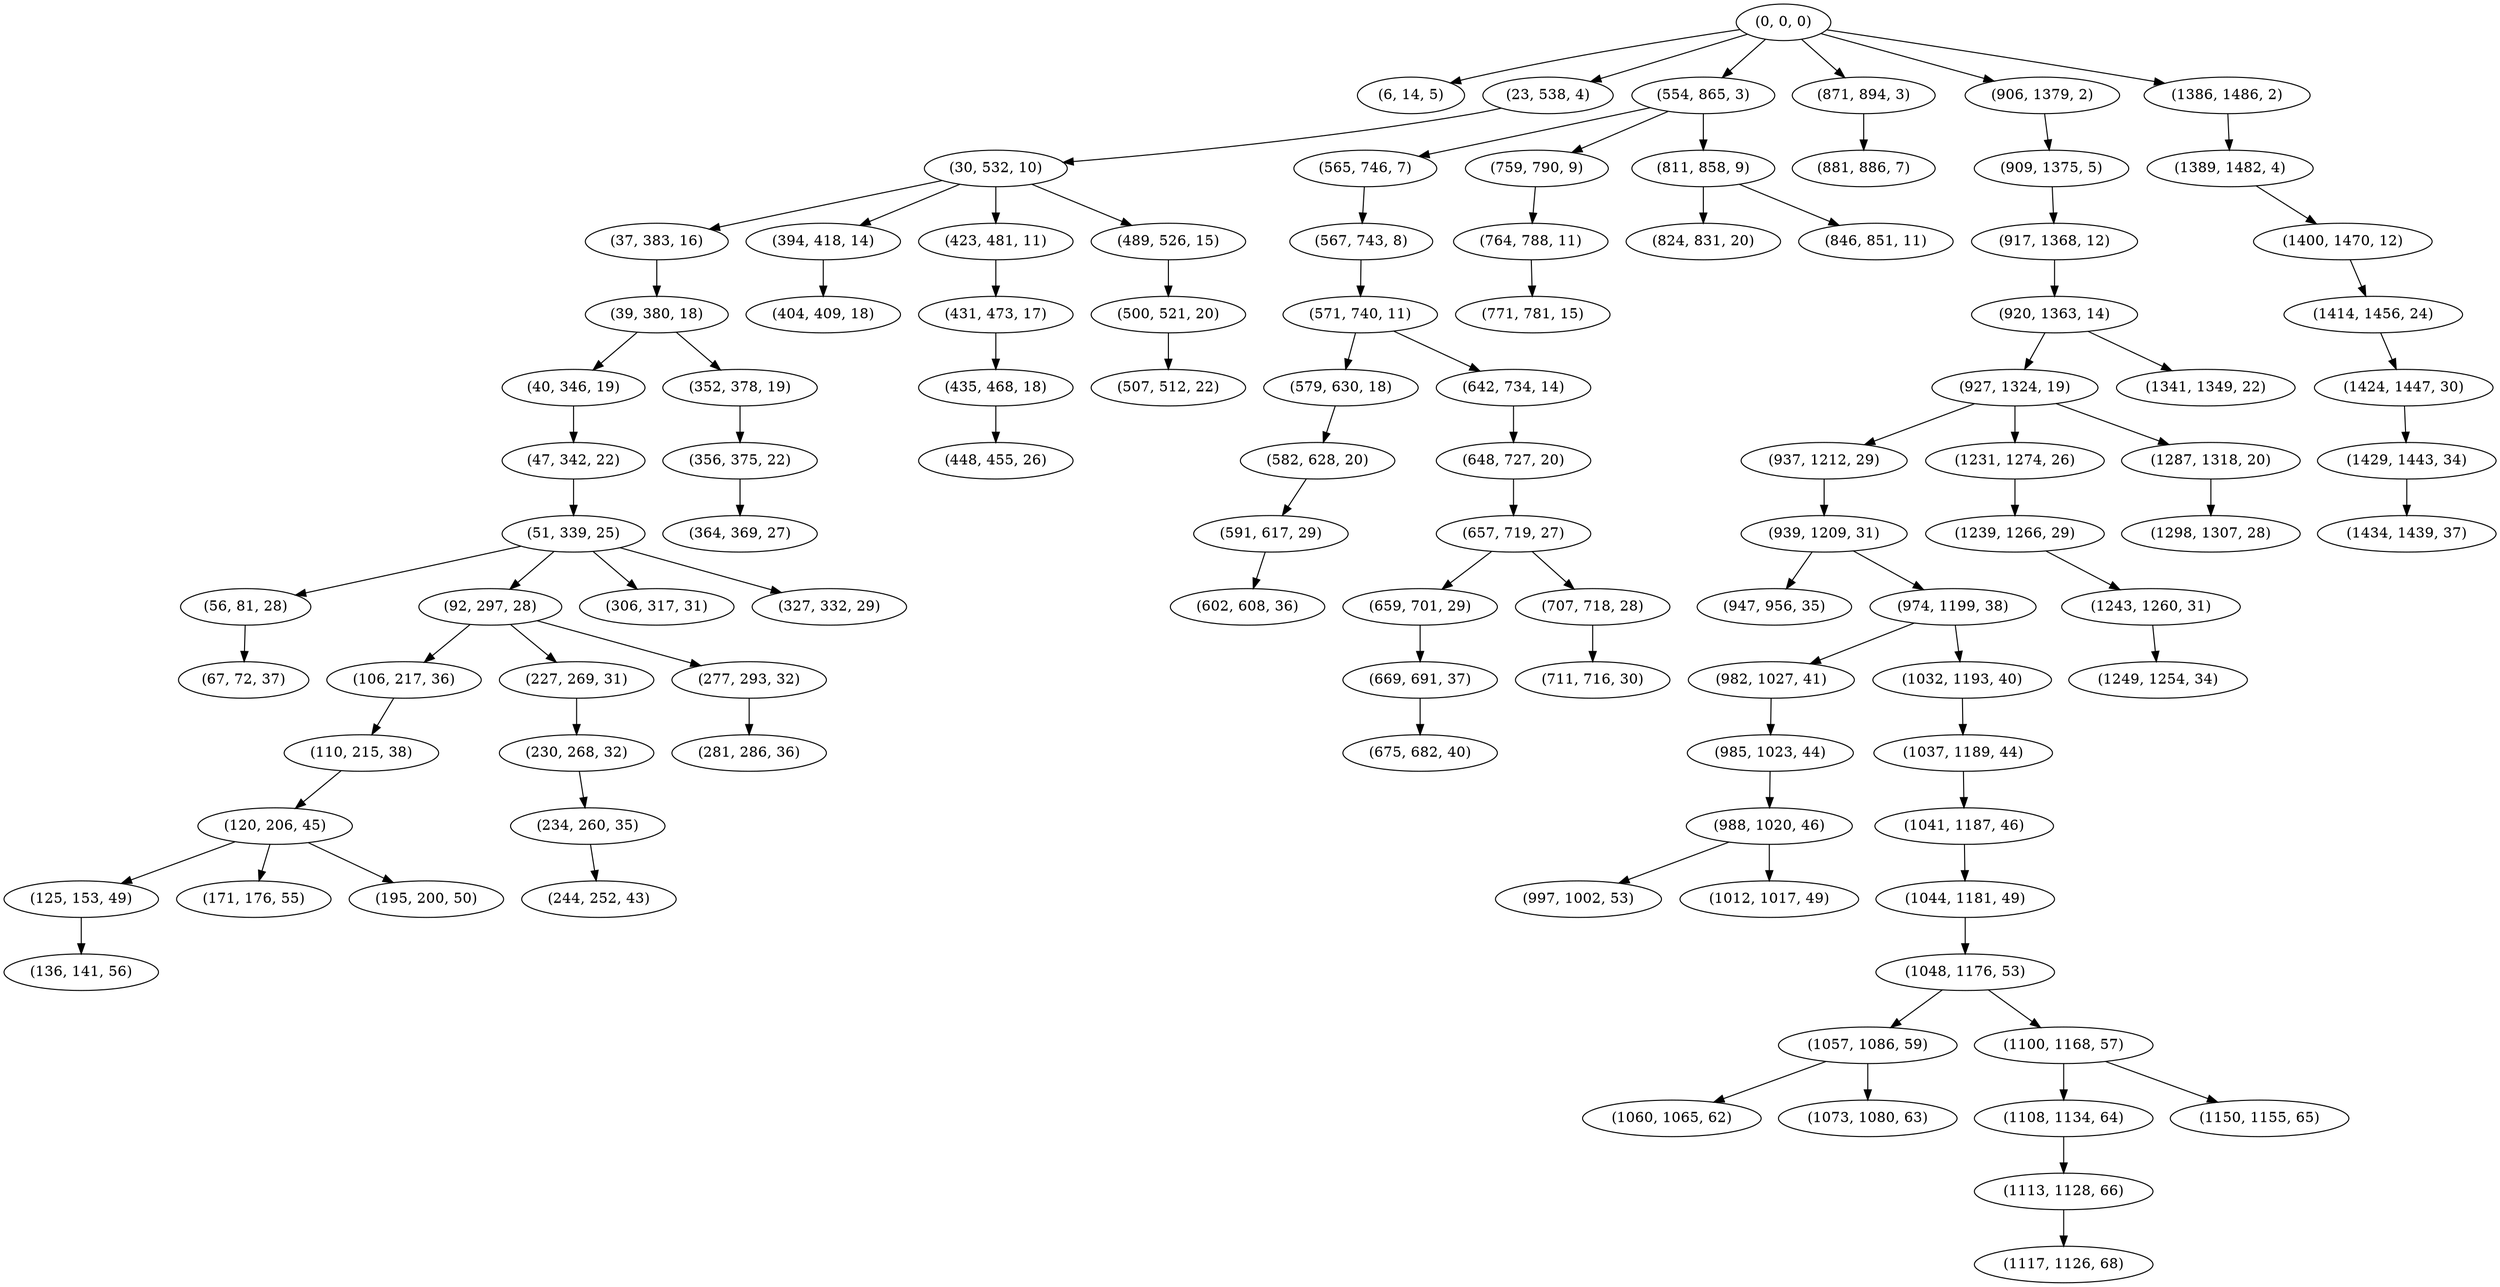 digraph tree {
    "(0, 0, 0)";
    "(6, 14, 5)";
    "(23, 538, 4)";
    "(30, 532, 10)";
    "(37, 383, 16)";
    "(39, 380, 18)";
    "(40, 346, 19)";
    "(47, 342, 22)";
    "(51, 339, 25)";
    "(56, 81, 28)";
    "(67, 72, 37)";
    "(92, 297, 28)";
    "(106, 217, 36)";
    "(110, 215, 38)";
    "(120, 206, 45)";
    "(125, 153, 49)";
    "(136, 141, 56)";
    "(171, 176, 55)";
    "(195, 200, 50)";
    "(227, 269, 31)";
    "(230, 268, 32)";
    "(234, 260, 35)";
    "(244, 252, 43)";
    "(277, 293, 32)";
    "(281, 286, 36)";
    "(306, 317, 31)";
    "(327, 332, 29)";
    "(352, 378, 19)";
    "(356, 375, 22)";
    "(364, 369, 27)";
    "(394, 418, 14)";
    "(404, 409, 18)";
    "(423, 481, 11)";
    "(431, 473, 17)";
    "(435, 468, 18)";
    "(448, 455, 26)";
    "(489, 526, 15)";
    "(500, 521, 20)";
    "(507, 512, 22)";
    "(554, 865, 3)";
    "(565, 746, 7)";
    "(567, 743, 8)";
    "(571, 740, 11)";
    "(579, 630, 18)";
    "(582, 628, 20)";
    "(591, 617, 29)";
    "(602, 608, 36)";
    "(642, 734, 14)";
    "(648, 727, 20)";
    "(657, 719, 27)";
    "(659, 701, 29)";
    "(669, 691, 37)";
    "(675, 682, 40)";
    "(707, 718, 28)";
    "(711, 716, 30)";
    "(759, 790, 9)";
    "(764, 788, 11)";
    "(771, 781, 15)";
    "(811, 858, 9)";
    "(824, 831, 20)";
    "(846, 851, 11)";
    "(871, 894, 3)";
    "(881, 886, 7)";
    "(906, 1379, 2)";
    "(909, 1375, 5)";
    "(917, 1368, 12)";
    "(920, 1363, 14)";
    "(927, 1324, 19)";
    "(937, 1212, 29)";
    "(939, 1209, 31)";
    "(947, 956, 35)";
    "(974, 1199, 38)";
    "(982, 1027, 41)";
    "(985, 1023, 44)";
    "(988, 1020, 46)";
    "(997, 1002, 53)";
    "(1012, 1017, 49)";
    "(1032, 1193, 40)";
    "(1037, 1189, 44)";
    "(1041, 1187, 46)";
    "(1044, 1181, 49)";
    "(1048, 1176, 53)";
    "(1057, 1086, 59)";
    "(1060, 1065, 62)";
    "(1073, 1080, 63)";
    "(1100, 1168, 57)";
    "(1108, 1134, 64)";
    "(1113, 1128, 66)";
    "(1117, 1126, 68)";
    "(1150, 1155, 65)";
    "(1231, 1274, 26)";
    "(1239, 1266, 29)";
    "(1243, 1260, 31)";
    "(1249, 1254, 34)";
    "(1287, 1318, 20)";
    "(1298, 1307, 28)";
    "(1341, 1349, 22)";
    "(1386, 1486, 2)";
    "(1389, 1482, 4)";
    "(1400, 1470, 12)";
    "(1414, 1456, 24)";
    "(1424, 1447, 30)";
    "(1429, 1443, 34)";
    "(1434, 1439, 37)";
    "(0, 0, 0)" -> "(6, 14, 5)";
    "(0, 0, 0)" -> "(23, 538, 4)";
    "(0, 0, 0)" -> "(554, 865, 3)";
    "(0, 0, 0)" -> "(871, 894, 3)";
    "(0, 0, 0)" -> "(906, 1379, 2)";
    "(0, 0, 0)" -> "(1386, 1486, 2)";
    "(23, 538, 4)" -> "(30, 532, 10)";
    "(30, 532, 10)" -> "(37, 383, 16)";
    "(30, 532, 10)" -> "(394, 418, 14)";
    "(30, 532, 10)" -> "(423, 481, 11)";
    "(30, 532, 10)" -> "(489, 526, 15)";
    "(37, 383, 16)" -> "(39, 380, 18)";
    "(39, 380, 18)" -> "(40, 346, 19)";
    "(39, 380, 18)" -> "(352, 378, 19)";
    "(40, 346, 19)" -> "(47, 342, 22)";
    "(47, 342, 22)" -> "(51, 339, 25)";
    "(51, 339, 25)" -> "(56, 81, 28)";
    "(51, 339, 25)" -> "(92, 297, 28)";
    "(51, 339, 25)" -> "(306, 317, 31)";
    "(51, 339, 25)" -> "(327, 332, 29)";
    "(56, 81, 28)" -> "(67, 72, 37)";
    "(92, 297, 28)" -> "(106, 217, 36)";
    "(92, 297, 28)" -> "(227, 269, 31)";
    "(92, 297, 28)" -> "(277, 293, 32)";
    "(106, 217, 36)" -> "(110, 215, 38)";
    "(110, 215, 38)" -> "(120, 206, 45)";
    "(120, 206, 45)" -> "(125, 153, 49)";
    "(120, 206, 45)" -> "(171, 176, 55)";
    "(120, 206, 45)" -> "(195, 200, 50)";
    "(125, 153, 49)" -> "(136, 141, 56)";
    "(227, 269, 31)" -> "(230, 268, 32)";
    "(230, 268, 32)" -> "(234, 260, 35)";
    "(234, 260, 35)" -> "(244, 252, 43)";
    "(277, 293, 32)" -> "(281, 286, 36)";
    "(352, 378, 19)" -> "(356, 375, 22)";
    "(356, 375, 22)" -> "(364, 369, 27)";
    "(394, 418, 14)" -> "(404, 409, 18)";
    "(423, 481, 11)" -> "(431, 473, 17)";
    "(431, 473, 17)" -> "(435, 468, 18)";
    "(435, 468, 18)" -> "(448, 455, 26)";
    "(489, 526, 15)" -> "(500, 521, 20)";
    "(500, 521, 20)" -> "(507, 512, 22)";
    "(554, 865, 3)" -> "(565, 746, 7)";
    "(554, 865, 3)" -> "(759, 790, 9)";
    "(554, 865, 3)" -> "(811, 858, 9)";
    "(565, 746, 7)" -> "(567, 743, 8)";
    "(567, 743, 8)" -> "(571, 740, 11)";
    "(571, 740, 11)" -> "(579, 630, 18)";
    "(571, 740, 11)" -> "(642, 734, 14)";
    "(579, 630, 18)" -> "(582, 628, 20)";
    "(582, 628, 20)" -> "(591, 617, 29)";
    "(591, 617, 29)" -> "(602, 608, 36)";
    "(642, 734, 14)" -> "(648, 727, 20)";
    "(648, 727, 20)" -> "(657, 719, 27)";
    "(657, 719, 27)" -> "(659, 701, 29)";
    "(657, 719, 27)" -> "(707, 718, 28)";
    "(659, 701, 29)" -> "(669, 691, 37)";
    "(669, 691, 37)" -> "(675, 682, 40)";
    "(707, 718, 28)" -> "(711, 716, 30)";
    "(759, 790, 9)" -> "(764, 788, 11)";
    "(764, 788, 11)" -> "(771, 781, 15)";
    "(811, 858, 9)" -> "(824, 831, 20)";
    "(811, 858, 9)" -> "(846, 851, 11)";
    "(871, 894, 3)" -> "(881, 886, 7)";
    "(906, 1379, 2)" -> "(909, 1375, 5)";
    "(909, 1375, 5)" -> "(917, 1368, 12)";
    "(917, 1368, 12)" -> "(920, 1363, 14)";
    "(920, 1363, 14)" -> "(927, 1324, 19)";
    "(920, 1363, 14)" -> "(1341, 1349, 22)";
    "(927, 1324, 19)" -> "(937, 1212, 29)";
    "(927, 1324, 19)" -> "(1231, 1274, 26)";
    "(927, 1324, 19)" -> "(1287, 1318, 20)";
    "(937, 1212, 29)" -> "(939, 1209, 31)";
    "(939, 1209, 31)" -> "(947, 956, 35)";
    "(939, 1209, 31)" -> "(974, 1199, 38)";
    "(974, 1199, 38)" -> "(982, 1027, 41)";
    "(974, 1199, 38)" -> "(1032, 1193, 40)";
    "(982, 1027, 41)" -> "(985, 1023, 44)";
    "(985, 1023, 44)" -> "(988, 1020, 46)";
    "(988, 1020, 46)" -> "(997, 1002, 53)";
    "(988, 1020, 46)" -> "(1012, 1017, 49)";
    "(1032, 1193, 40)" -> "(1037, 1189, 44)";
    "(1037, 1189, 44)" -> "(1041, 1187, 46)";
    "(1041, 1187, 46)" -> "(1044, 1181, 49)";
    "(1044, 1181, 49)" -> "(1048, 1176, 53)";
    "(1048, 1176, 53)" -> "(1057, 1086, 59)";
    "(1048, 1176, 53)" -> "(1100, 1168, 57)";
    "(1057, 1086, 59)" -> "(1060, 1065, 62)";
    "(1057, 1086, 59)" -> "(1073, 1080, 63)";
    "(1100, 1168, 57)" -> "(1108, 1134, 64)";
    "(1100, 1168, 57)" -> "(1150, 1155, 65)";
    "(1108, 1134, 64)" -> "(1113, 1128, 66)";
    "(1113, 1128, 66)" -> "(1117, 1126, 68)";
    "(1231, 1274, 26)" -> "(1239, 1266, 29)";
    "(1239, 1266, 29)" -> "(1243, 1260, 31)";
    "(1243, 1260, 31)" -> "(1249, 1254, 34)";
    "(1287, 1318, 20)" -> "(1298, 1307, 28)";
    "(1386, 1486, 2)" -> "(1389, 1482, 4)";
    "(1389, 1482, 4)" -> "(1400, 1470, 12)";
    "(1400, 1470, 12)" -> "(1414, 1456, 24)";
    "(1414, 1456, 24)" -> "(1424, 1447, 30)";
    "(1424, 1447, 30)" -> "(1429, 1443, 34)";
    "(1429, 1443, 34)" -> "(1434, 1439, 37)";
}

